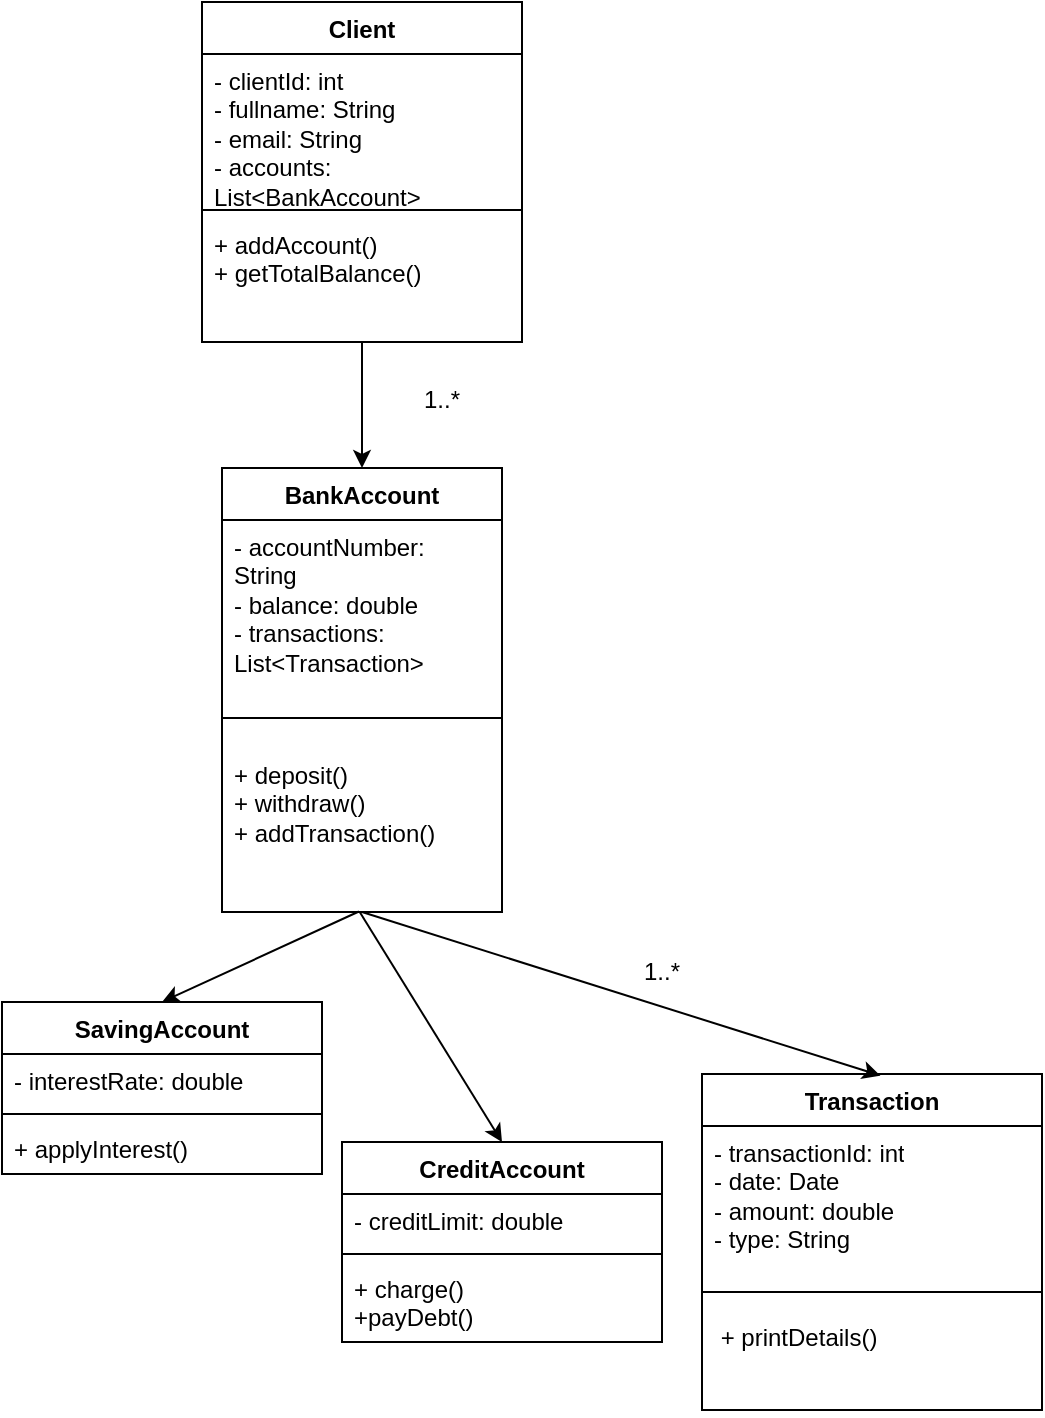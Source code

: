 <mxfile version="28.2.7">
  <diagram name="Страница — 1" id="CW9qRDhQOmtiHrpZZjMh">
    <mxGraphModel dx="1013" dy="678" grid="1" gridSize="10" guides="1" tooltips="1" connect="1" arrows="1" fold="1" page="1" pageScale="1" pageWidth="827" pageHeight="1169" math="0" shadow="0">
      <root>
        <mxCell id="0" />
        <mxCell id="1" parent="0" />
        <mxCell id="UpGnipHQFmUn0fFgcWBP-20" value="1..*" style="text;html=1;whiteSpace=wrap;strokeColor=none;fillColor=none;align=center;verticalAlign=middle;rounded=0;" parent="1" vertex="1">
          <mxGeometry x="220" y="314" width="60" height="30" as="geometry" />
        </mxCell>
        <mxCell id="67OVz78ZhZENa-oEIogz-9" style="edgeStyle=orthogonalEdgeStyle;rounded=0;orthogonalLoop=1;jettySize=auto;html=1;" edge="1" parent="1" source="67OVz78ZhZENa-oEIogz-1" target="67OVz78ZhZENa-oEIogz-10">
          <mxGeometry relative="1" as="geometry">
            <mxPoint x="210" y="340" as="targetPoint" />
          </mxGeometry>
        </mxCell>
        <mxCell id="67OVz78ZhZENa-oEIogz-1" value="Client" style="swimlane;fontStyle=1;align=center;verticalAlign=top;childLayout=stackLayout;horizontal=1;startSize=26;horizontalStack=0;resizeParent=1;resizeParentMax=0;resizeLast=0;collapsible=1;marginBottom=0;whiteSpace=wrap;html=1;" vertex="1" parent="1">
          <mxGeometry x="130" y="130" width="160" height="170" as="geometry" />
        </mxCell>
        <mxCell id="67OVz78ZhZENa-oEIogz-2" value="- clientId: int&lt;div&gt;- fullname: String&lt;/div&gt;&lt;div&gt;- email: String&lt;/div&gt;&lt;div&gt;- accounts: List&amp;lt;BankAccount&amp;gt;&lt;/div&gt;" style="text;strokeColor=none;fillColor=none;align=left;verticalAlign=top;spacingLeft=4;spacingRight=4;overflow=hidden;rotatable=0;points=[[0,0.5],[1,0.5]];portConstraint=eastwest;whiteSpace=wrap;html=1;" vertex="1" parent="67OVz78ZhZENa-oEIogz-1">
          <mxGeometry y="26" width="160" height="74" as="geometry" />
        </mxCell>
        <mxCell id="67OVz78ZhZENa-oEIogz-3" value="" style="line;strokeWidth=1;fillColor=none;align=left;verticalAlign=middle;spacingTop=-1;spacingLeft=3;spacingRight=3;rotatable=0;labelPosition=right;points=[];portConstraint=eastwest;strokeColor=inherit;" vertex="1" parent="67OVz78ZhZENa-oEIogz-1">
          <mxGeometry y="100" width="160" height="8" as="geometry" />
        </mxCell>
        <mxCell id="67OVz78ZhZENa-oEIogz-4" value="+ addAccount()&lt;div&gt;+ getTotalBalance()&lt;/div&gt;" style="text;strokeColor=none;fillColor=none;align=left;verticalAlign=top;spacingLeft=4;spacingRight=4;overflow=hidden;rotatable=0;points=[[0,0.5],[1,0.5]];portConstraint=eastwest;whiteSpace=wrap;html=1;" vertex="1" parent="67OVz78ZhZENa-oEIogz-1">
          <mxGeometry y="108" width="160" height="62" as="geometry" />
        </mxCell>
        <mxCell id="67OVz78ZhZENa-oEIogz-10" value="BankAccount" style="swimlane;fontStyle=1;align=center;verticalAlign=top;childLayout=stackLayout;horizontal=1;startSize=26;horizontalStack=0;resizeParent=1;resizeParentMax=0;resizeLast=0;collapsible=1;marginBottom=0;whiteSpace=wrap;html=1;" vertex="1" parent="1">
          <mxGeometry x="140" y="363" width="140" height="222" as="geometry" />
        </mxCell>
        <mxCell id="67OVz78ZhZENa-oEIogz-11" value="- accountNumber: String&lt;div&gt;- balance: double&lt;/div&gt;&lt;div&gt;- transactions: List&amp;lt;Transaction&amp;gt;&lt;/div&gt;" style="text;strokeColor=none;fillColor=none;align=left;verticalAlign=top;spacingLeft=4;spacingRight=4;overflow=hidden;rotatable=0;points=[[0,0.5],[1,0.5]];portConstraint=eastwest;whiteSpace=wrap;html=1;" vertex="1" parent="67OVz78ZhZENa-oEIogz-10">
          <mxGeometry y="26" width="140" height="84" as="geometry" />
        </mxCell>
        <mxCell id="67OVz78ZhZENa-oEIogz-12" value="" style="line;strokeWidth=1;fillColor=none;align=left;verticalAlign=middle;spacingTop=-1;spacingLeft=3;spacingRight=3;rotatable=0;labelPosition=right;points=[];portConstraint=eastwest;strokeColor=inherit;" vertex="1" parent="67OVz78ZhZENa-oEIogz-10">
          <mxGeometry y="110" width="140" height="30" as="geometry" />
        </mxCell>
        <mxCell id="67OVz78ZhZENa-oEIogz-13" value="+ deposit()&lt;div&gt;+ withdraw()&lt;/div&gt;&lt;div&gt;+ addTransaction()&lt;/div&gt;" style="text;strokeColor=none;fillColor=none;align=left;verticalAlign=top;spacingLeft=4;spacingRight=4;overflow=hidden;rotatable=0;points=[[0,0.5],[1,0.5]];portConstraint=eastwest;whiteSpace=wrap;html=1;" vertex="1" parent="67OVz78ZhZENa-oEIogz-10">
          <mxGeometry y="140" width="140" height="82" as="geometry" />
        </mxCell>
        <mxCell id="67OVz78ZhZENa-oEIogz-15" value="SavingAccount" style="swimlane;fontStyle=1;align=center;verticalAlign=top;childLayout=stackLayout;horizontal=1;startSize=26;horizontalStack=0;resizeParent=1;resizeParentMax=0;resizeLast=0;collapsible=1;marginBottom=0;whiteSpace=wrap;html=1;" vertex="1" parent="1">
          <mxGeometry x="30" y="630" width="160" height="86" as="geometry" />
        </mxCell>
        <mxCell id="67OVz78ZhZENa-oEIogz-16" value="- interestRate: double" style="text;strokeColor=none;fillColor=none;align=left;verticalAlign=top;spacingLeft=4;spacingRight=4;overflow=hidden;rotatable=0;points=[[0,0.5],[1,0.5]];portConstraint=eastwest;whiteSpace=wrap;html=1;" vertex="1" parent="67OVz78ZhZENa-oEIogz-15">
          <mxGeometry y="26" width="160" height="26" as="geometry" />
        </mxCell>
        <mxCell id="67OVz78ZhZENa-oEIogz-17" value="" style="line;strokeWidth=1;fillColor=none;align=left;verticalAlign=middle;spacingTop=-1;spacingLeft=3;spacingRight=3;rotatable=0;labelPosition=right;points=[];portConstraint=eastwest;strokeColor=inherit;" vertex="1" parent="67OVz78ZhZENa-oEIogz-15">
          <mxGeometry y="52" width="160" height="8" as="geometry" />
        </mxCell>
        <mxCell id="67OVz78ZhZENa-oEIogz-18" value="+ applyInterest()" style="text;strokeColor=none;fillColor=none;align=left;verticalAlign=top;spacingLeft=4;spacingRight=4;overflow=hidden;rotatable=0;points=[[0,0.5],[1,0.5]];portConstraint=eastwest;whiteSpace=wrap;html=1;" vertex="1" parent="67OVz78ZhZENa-oEIogz-15">
          <mxGeometry y="60" width="160" height="26" as="geometry" />
        </mxCell>
        <mxCell id="67OVz78ZhZENa-oEIogz-19" value="" style="endArrow=classic;html=1;rounded=0;exitX=0.489;exitY=0.997;exitDx=0;exitDy=0;exitPerimeter=0;entryX=0.5;entryY=0;entryDx=0;entryDy=0;" edge="1" parent="1" source="67OVz78ZhZENa-oEIogz-13" target="67OVz78ZhZENa-oEIogz-15">
          <mxGeometry width="50" height="50" relative="1" as="geometry">
            <mxPoint x="250" y="550" as="sourcePoint" />
            <mxPoint x="300" y="500" as="targetPoint" />
          </mxGeometry>
        </mxCell>
        <mxCell id="67OVz78ZhZENa-oEIogz-20" value="CreditAccount" style="swimlane;fontStyle=1;align=center;verticalAlign=top;childLayout=stackLayout;horizontal=1;startSize=26;horizontalStack=0;resizeParent=1;resizeParentMax=0;resizeLast=0;collapsible=1;marginBottom=0;whiteSpace=wrap;html=1;" vertex="1" parent="1">
          <mxGeometry x="200" y="700" width="160" height="100" as="geometry" />
        </mxCell>
        <mxCell id="67OVz78ZhZENa-oEIogz-21" value="- creditLimit: double" style="text;strokeColor=none;fillColor=none;align=left;verticalAlign=top;spacingLeft=4;spacingRight=4;overflow=hidden;rotatable=0;points=[[0,0.5],[1,0.5]];portConstraint=eastwest;whiteSpace=wrap;html=1;" vertex="1" parent="67OVz78ZhZENa-oEIogz-20">
          <mxGeometry y="26" width="160" height="26" as="geometry" />
        </mxCell>
        <mxCell id="67OVz78ZhZENa-oEIogz-22" value="" style="line;strokeWidth=1;fillColor=none;align=left;verticalAlign=middle;spacingTop=-1;spacingLeft=3;spacingRight=3;rotatable=0;labelPosition=right;points=[];portConstraint=eastwest;strokeColor=inherit;" vertex="1" parent="67OVz78ZhZENa-oEIogz-20">
          <mxGeometry y="52" width="160" height="8" as="geometry" />
        </mxCell>
        <mxCell id="67OVz78ZhZENa-oEIogz-23" value="+ charge()&lt;div&gt;+payDebt()&lt;/div&gt;" style="text;strokeColor=none;fillColor=none;align=left;verticalAlign=top;spacingLeft=4;spacingRight=4;overflow=hidden;rotatable=0;points=[[0,0.5],[1,0.5]];portConstraint=eastwest;whiteSpace=wrap;html=1;" vertex="1" parent="67OVz78ZhZENa-oEIogz-20">
          <mxGeometry y="60" width="160" height="40" as="geometry" />
        </mxCell>
        <mxCell id="67OVz78ZhZENa-oEIogz-24" value="" style="endArrow=classic;html=1;rounded=0;exitX=0.493;exitY=1.003;exitDx=0;exitDy=0;exitPerimeter=0;entryX=0.5;entryY=0;entryDx=0;entryDy=0;" edge="1" parent="1" source="67OVz78ZhZENa-oEIogz-13" target="67OVz78ZhZENa-oEIogz-20">
          <mxGeometry width="50" height="50" relative="1" as="geometry">
            <mxPoint x="250" y="610" as="sourcePoint" />
            <mxPoint x="300" y="560" as="targetPoint" />
          </mxGeometry>
        </mxCell>
        <mxCell id="67OVz78ZhZENa-oEIogz-25" value="1..*" style="text;html=1;whiteSpace=wrap;strokeColor=none;fillColor=none;align=center;verticalAlign=middle;rounded=0;" vertex="1" parent="1">
          <mxGeometry x="330" y="600" width="60" height="30" as="geometry" />
        </mxCell>
        <mxCell id="67OVz78ZhZENa-oEIogz-26" value="Transaction" style="swimlane;fontStyle=1;align=center;verticalAlign=top;childLayout=stackLayout;horizontal=1;startSize=26;horizontalStack=0;resizeParent=1;resizeParentMax=0;resizeLast=0;collapsible=1;marginBottom=0;whiteSpace=wrap;html=1;" vertex="1" parent="1">
          <mxGeometry x="380" y="666" width="170" height="168" as="geometry" />
        </mxCell>
        <mxCell id="67OVz78ZhZENa-oEIogz-27" value="- transactionId: int&lt;div&gt;- date: Date&lt;/div&gt;&lt;div&gt;- amount: double&amp;nbsp;&lt;/div&gt;&lt;div&gt;- type: String&lt;/div&gt;" style="text;strokeColor=none;fillColor=none;align=left;verticalAlign=top;spacingLeft=4;spacingRight=4;overflow=hidden;rotatable=0;points=[[0,0.5],[1,0.5]];portConstraint=eastwest;whiteSpace=wrap;html=1;" vertex="1" parent="67OVz78ZhZENa-oEIogz-26">
          <mxGeometry y="26" width="170" height="74" as="geometry" />
        </mxCell>
        <mxCell id="67OVz78ZhZENa-oEIogz-28" value="" style="line;strokeWidth=1;fillColor=none;align=left;verticalAlign=middle;spacingTop=-1;spacingLeft=3;spacingRight=3;rotatable=0;labelPosition=right;points=[];portConstraint=eastwest;strokeColor=inherit;" vertex="1" parent="67OVz78ZhZENa-oEIogz-26">
          <mxGeometry y="100" width="170" height="18" as="geometry" />
        </mxCell>
        <mxCell id="67OVz78ZhZENa-oEIogz-29" value="&amp;nbsp;+ printDetails()" style="text;strokeColor=none;fillColor=none;align=left;verticalAlign=top;spacingLeft=4;spacingRight=4;overflow=hidden;rotatable=0;points=[[0,0.5],[1,0.5]];portConstraint=eastwest;whiteSpace=wrap;html=1;" vertex="1" parent="67OVz78ZhZENa-oEIogz-26">
          <mxGeometry y="118" width="170" height="50" as="geometry" />
        </mxCell>
        <mxCell id="67OVz78ZhZENa-oEIogz-30" value="" style="endArrow=classic;html=1;rounded=0;exitX=0.505;exitY=0.99;exitDx=0;exitDy=0;exitPerimeter=0;entryX=0.529;entryY=0;entryDx=0;entryDy=0;entryPerimeter=0;" edge="1" parent="1">
          <mxGeometry width="50" height="50" relative="1" as="geometry">
            <mxPoint x="210" y="585" as="sourcePoint" />
            <mxPoint x="469.23" y="666.82" as="targetPoint" />
          </mxGeometry>
        </mxCell>
      </root>
    </mxGraphModel>
  </diagram>
</mxfile>
